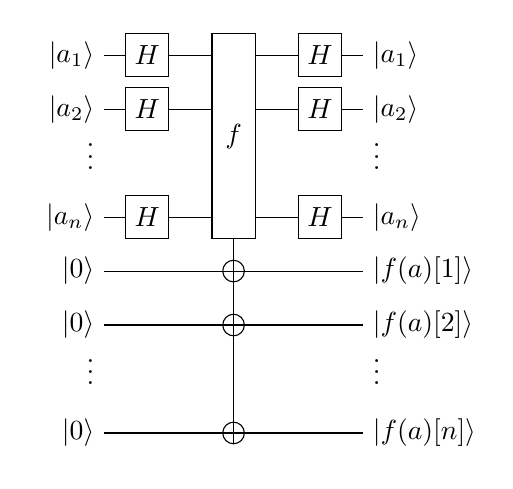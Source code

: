 \providecommand{\ket}[1]{{\left\vert{#1}\right\rangle}}
\begin{tikzpicture}[scale=1.3,x=1pt,y=1pt]
\filldraw[color=white] (0.0, -7.5) rectangle (72.0, 112.5);
% Drawing wires
% Line 10: ...2 W
\draw[color=black] (0.0,15.0) node[anchor=mid east] {$\vdots$};
% Line 11: zn W \ket{0} \ket{f(a)[n]}
\draw[color=black] (0.0,0.0) -- (72.0,0.0);
\draw[color=black] (0.0,0.0) node[left] {$\ket{0}$};
% Line 7: an W \ket{a_n} \ket{a_n}
\draw[color=black] (0.0,60.0) -- (72.0,60.0);
\draw[color=black] (0.0,60.0) node[left] {$\ket{a_n}$};
% Line 4: a1 W \ket{a_1} \ket{a_1}
\draw[color=black] (0.0,105.0) -- (72.0,105.0);
\draw[color=black] (0.0,105.0) node[left] {$\ket{a_1}$};
% Line 5: a2 W \ket{a_2} \ket{a_2}
\draw[color=black] (0.0,90.0) -- (72.0,90.0);
\draw[color=black] (0.0,90.0) node[left] {$\ket{a_2}$};
% Line 6: ...1 W
\draw[color=black] (0.0,75.0) node[anchor=mid east] {$\vdots$};
% Line 8: z1 W \ket{0} \ket{f(a)[1]}
\draw[color=black] (0.0,45.0) -- (72.0,45.0);
\draw[color=black] (0.0,45.0) node[left] {$\ket{0}$};
% Line 9: z2 W \ket{0} \ket{f(a)[2]}
\draw[color=black] (0.0,30.0) -- (72.0,30.0);
\draw[color=black] (0.0,30.0) node[left] {$\ket{0}$};
% Done with wires; drawing gates
% Line 13: a1 H
\begin{scope}
\draw[fill=white] (12.0, 105.0) +(-45.0:8.485pt and 8.485pt) -- +(45.0:8.485pt and 8.485pt) -- +(135.0:8.485pt and 8.485pt) -- +(225.0:8.485pt and 8.485pt) -- cycle;
\clip (12.0, 105.0) +(-45.0:8.485pt and 8.485pt) -- +(45.0:8.485pt and 8.485pt) -- +(135.0:8.485pt and 8.485pt) -- +(225.0:8.485pt and 8.485pt) -- cycle;
\draw (12.0, 105.0) node {$H$};
\end{scope}
% Line 14: a2 H
\begin{scope}
\draw[fill=white] (12.0, 90.0) +(-45.0:8.485pt and 8.485pt) -- +(45.0:8.485pt and 8.485pt) -- +(135.0:8.485pt and 8.485pt) -- +(225.0:8.485pt and 8.485pt) -- cycle;
\clip (12.0, 90.0) +(-45.0:8.485pt and 8.485pt) -- +(45.0:8.485pt and 8.485pt) -- +(135.0:8.485pt and 8.485pt) -- +(225.0:8.485pt and 8.485pt) -- cycle;
\draw (12.0, 90.0) node {$H$};
\end{scope}
% Line 15: an H
\begin{scope}
\draw[fill=white] (12.0, 60.0) +(-45.0:8.485pt and 8.485pt) -- +(45.0:8.485pt and 8.485pt) -- +(135.0:8.485pt and 8.485pt) -- +(225.0:8.485pt and 8.485pt) -- cycle;
\clip (12.0, 60.0) +(-45.0:8.485pt and 8.485pt) -- +(45.0:8.485pt and 8.485pt) -- +(135.0:8.485pt and 8.485pt) -- +(225.0:8.485pt and 8.485pt) -- cycle;
\draw (12.0, 60.0) node {$H$};
\end{scope}
% Line 16: a1 a2 an G $f$ +z1 +z2 +zn
\draw (36.0,105.0) -- (36.0,0.0);
\begin{scope}
\draw[fill=white] (36.0, 82.5) +(-45.0:8.485pt and 40.305pt) -- +(45.0:8.485pt and 40.305pt) -- +(135.0:8.485pt and 40.305pt) -- +(225.0:8.485pt and 40.305pt) -- cycle;
\clip (36.0, 82.5) +(-45.0:8.485pt and 40.305pt) -- +(45.0:8.485pt and 40.305pt) -- +(135.0:8.485pt and 40.305pt) -- +(225.0:8.485pt and 40.305pt) -- cycle;
\draw (36.0, 82.5) node {$f$};
\end{scope}
\begin{scope}
\draw[fill=white] (36.0, 45.0) circle(3.0pt);
\clip (36.0, 45.0) circle(3.0pt);
\draw (33.0, 45.0) -- (39.0, 45.0);
\draw (36.0, 42.0) -- (36.0, 48.0);
\end{scope}
\begin{scope}
\draw[fill=white] (36.0, 30.0) circle(3.0pt);
\clip (36.0, 30.0) circle(3.0pt);
\draw (33.0, 30.0) -- (39.0, 30.0);
\draw (36.0, 27.0) -- (36.0, 33.0);
\end{scope}
\begin{scope}
\draw[fill=white] (36.0, 0.0) circle(3.0pt);
\clip (36.0, 0.0) circle(3.0pt);
\draw (33.0, 0.0) -- (39.0, 0.0);
\draw (36.0, -3.0) -- (36.0, 3.0);
\end{scope}
% Line 17: a1 H
\begin{scope}
\draw[fill=white] (60.0, 105.0) +(-45.0:8.485pt and 8.485pt) -- +(45.0:8.485pt and 8.485pt) -- +(135.0:8.485pt and 8.485pt) -- +(225.0:8.485pt and 8.485pt) -- cycle;
\clip (60.0, 105.0) +(-45.0:8.485pt and 8.485pt) -- +(45.0:8.485pt and 8.485pt) -- +(135.0:8.485pt and 8.485pt) -- +(225.0:8.485pt and 8.485pt) -- cycle;
\draw (60.0, 105.0) node {$H$};
\end{scope}
% Line 18: a2 H
\begin{scope}
\draw[fill=white] (60.0, 90.0) +(-45.0:8.485pt and 8.485pt) -- +(45.0:8.485pt and 8.485pt) -- +(135.0:8.485pt and 8.485pt) -- +(225.0:8.485pt and 8.485pt) -- cycle;
\clip (60.0, 90.0) +(-45.0:8.485pt and 8.485pt) -- +(45.0:8.485pt and 8.485pt) -- +(135.0:8.485pt and 8.485pt) -- +(225.0:8.485pt and 8.485pt) -- cycle;
\draw (60.0, 90.0) node {$H$};
\end{scope}
% Line 19: an H
\begin{scope}
\draw[fill=white] (60.0, 60.0) +(-45.0:8.485pt and 8.485pt) -- +(45.0:8.485pt and 8.485pt) -- +(135.0:8.485pt and 8.485pt) -- +(225.0:8.485pt and 8.485pt) -- cycle;
\clip (60.0, 60.0) +(-45.0:8.485pt and 8.485pt) -- +(45.0:8.485pt and 8.485pt) -- +(135.0:8.485pt and 8.485pt) -- +(225.0:8.485pt and 8.485pt) -- cycle;
\draw (60.0, 60.0) node {$H$};
\end{scope}
% Done with gates; drawing ending labels
\draw[color=black] (72.0,15.0) node[anchor=mid west] {$\vdots$};
\draw[color=black] (72.0,0.0) node[right] {$\ket{f(a)[n]}$};
\draw[color=black] (72.0,60.0) node[right] {$\ket{a_n}$};
\draw[color=black] (72.0,105.0) node[right] {$\ket{a_1}$};
\draw[color=black] (72.0,90.0) node[right] {$\ket{a_2}$};
\draw[color=black] (72.0,75.0) node[anchor=mid west] {$\vdots$};
\draw[color=black] (72.0,45.0) node[right] {$\ket{f(a)[1]}$};
\draw[color=black] (72.0,30.0) node[right] {$\ket{f(a)[2]}$};
% Done with ending labels; drawing cut lines and comments
% Done with comments
\end{tikzpicture}
